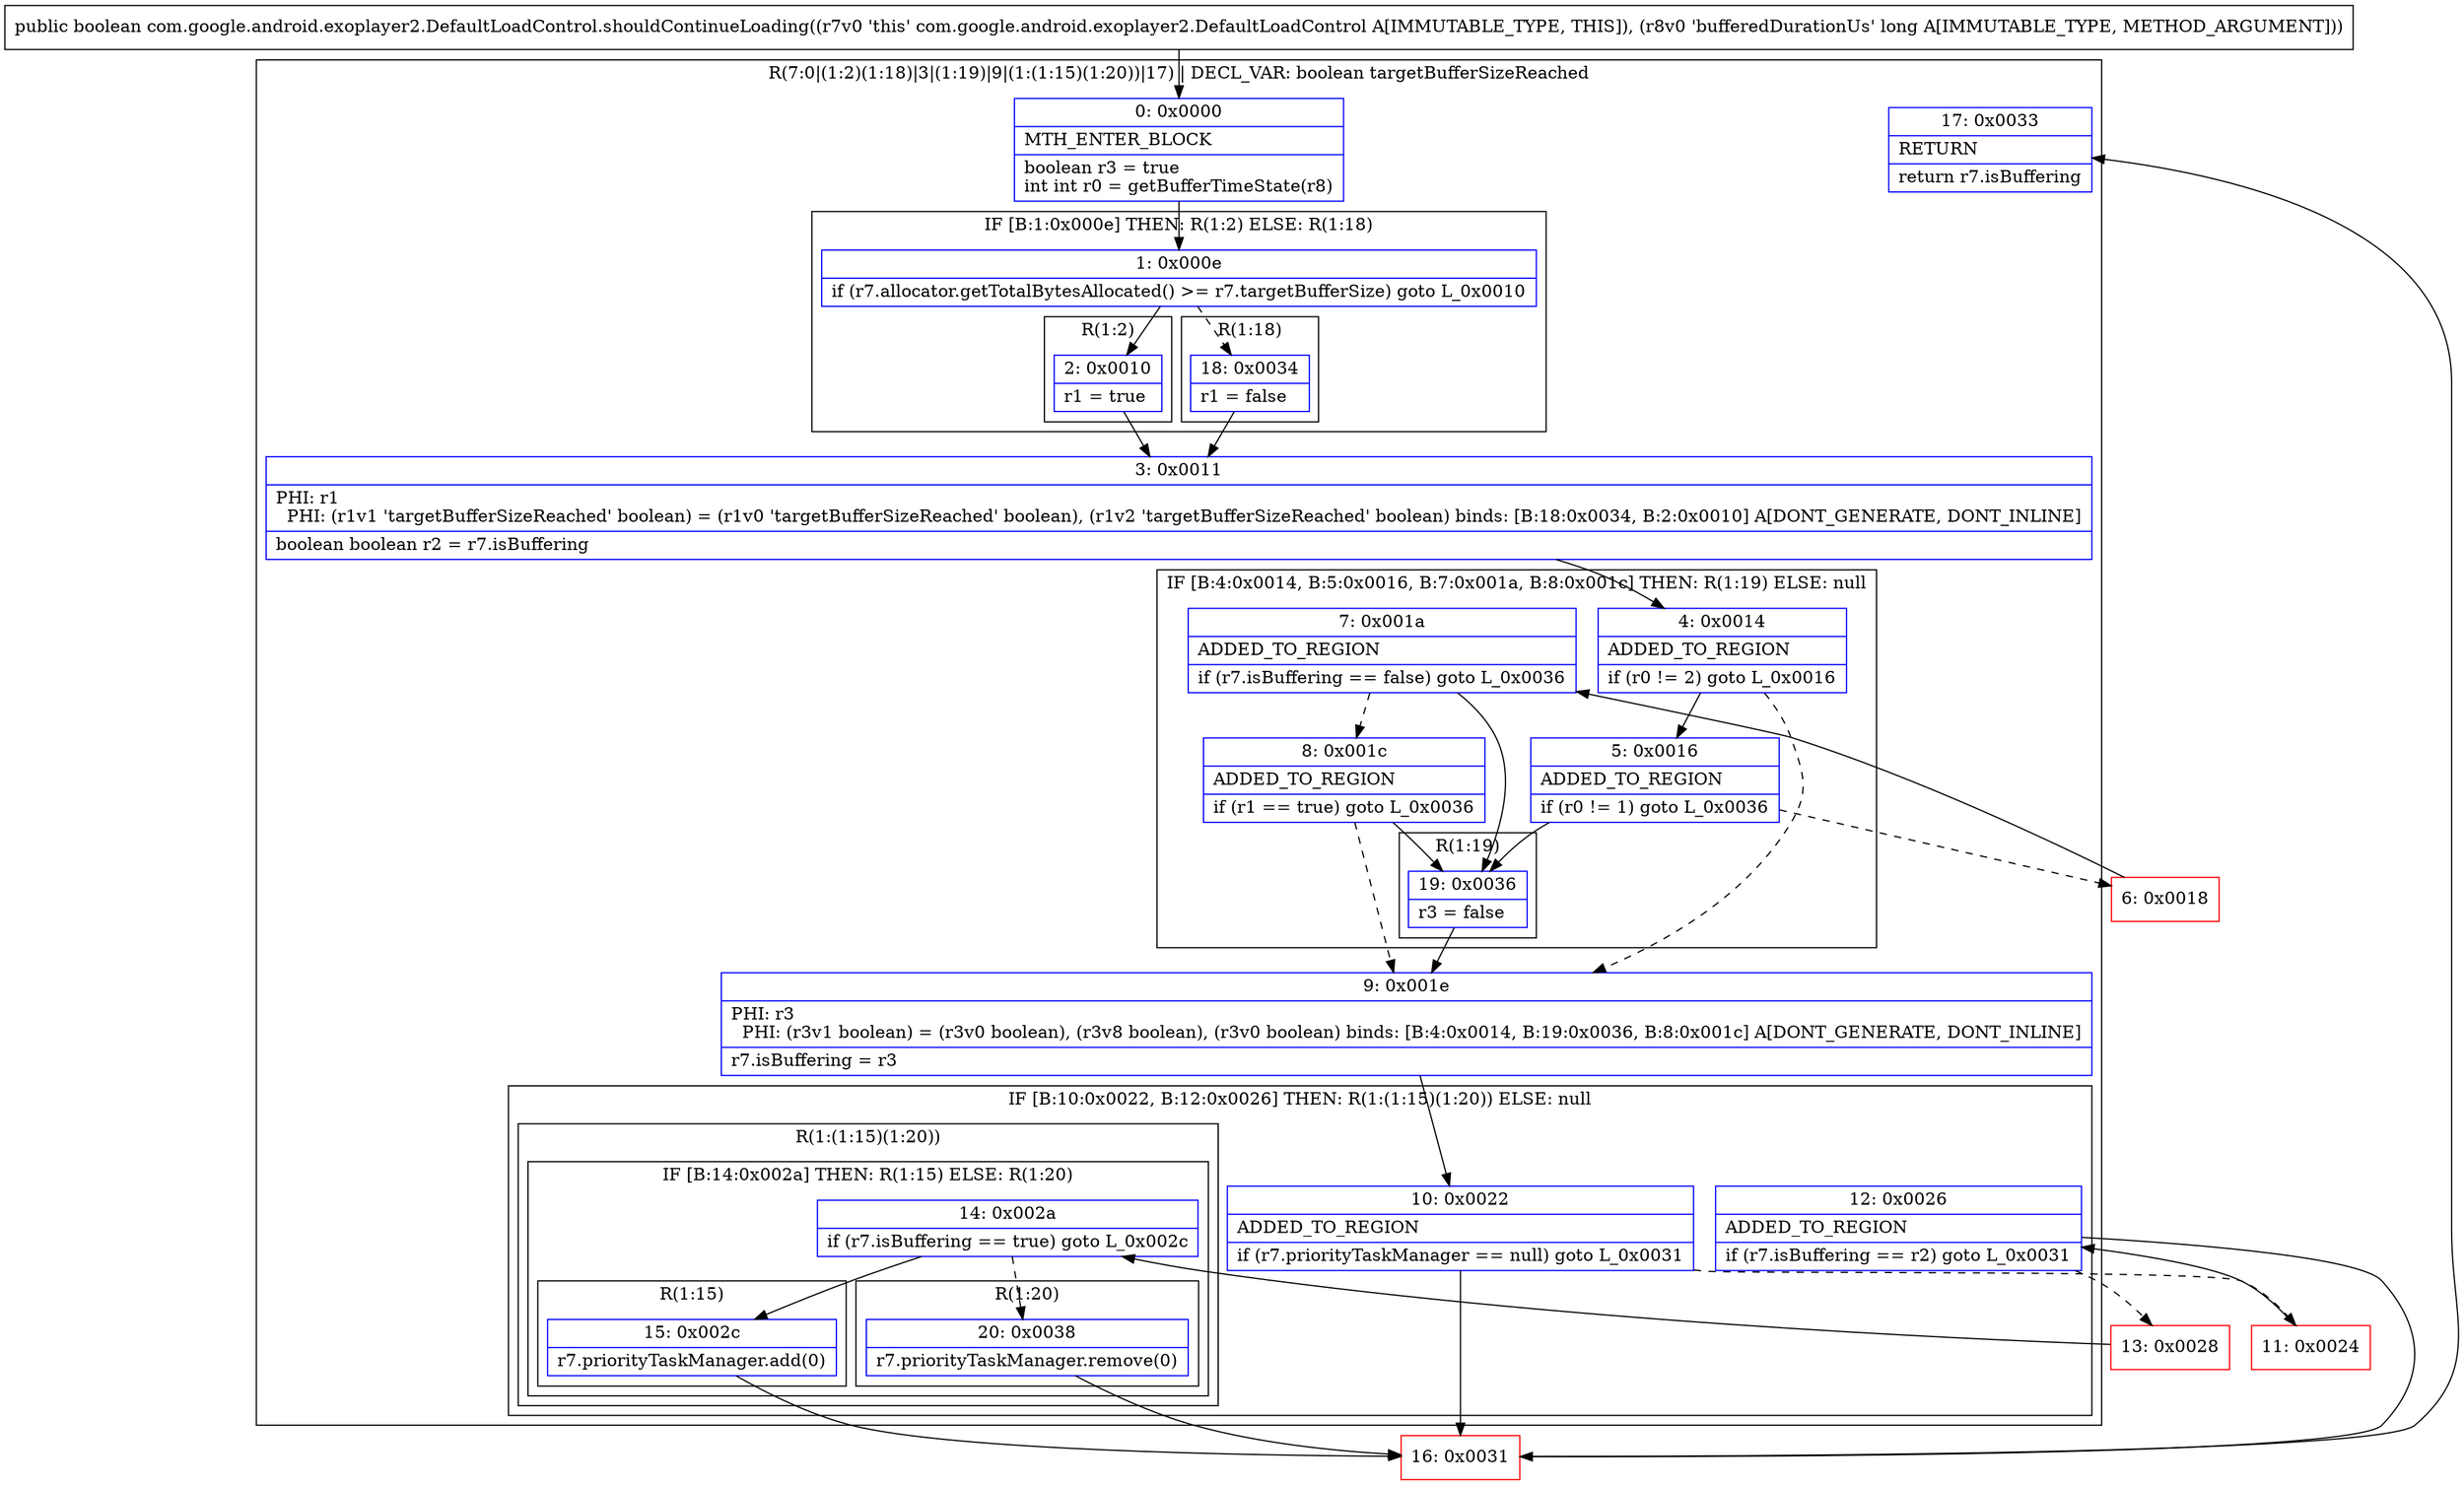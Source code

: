 digraph "CFG forcom.google.android.exoplayer2.DefaultLoadControl.shouldContinueLoading(J)Z" {
subgraph cluster_Region_1389419328 {
label = "R(7:0|(1:2)(1:18)|3|(1:19)|9|(1:(1:15)(1:20))|17) | DECL_VAR: boolean targetBufferSizeReached\l";
node [shape=record,color=blue];
Node_0 [shape=record,label="{0\:\ 0x0000|MTH_ENTER_BLOCK\l|boolean r3 = true\lint int r0 = getBufferTimeState(r8)\l}"];
subgraph cluster_IfRegion_5503029 {
label = "IF [B:1:0x000e] THEN: R(1:2) ELSE: R(1:18)";
node [shape=record,color=blue];
Node_1 [shape=record,label="{1\:\ 0x000e|if (r7.allocator.getTotalBytesAllocated() \>= r7.targetBufferSize) goto L_0x0010\l}"];
subgraph cluster_Region_1719471695 {
label = "R(1:2)";
node [shape=record,color=blue];
Node_2 [shape=record,label="{2\:\ 0x0010|r1 = true\l}"];
}
subgraph cluster_Region_841206160 {
label = "R(1:18)";
node [shape=record,color=blue];
Node_18 [shape=record,label="{18\:\ 0x0034|r1 = false\l}"];
}
}
Node_3 [shape=record,label="{3\:\ 0x0011|PHI: r1 \l  PHI: (r1v1 'targetBufferSizeReached' boolean) = (r1v0 'targetBufferSizeReached' boolean), (r1v2 'targetBufferSizeReached' boolean) binds: [B:18:0x0034, B:2:0x0010] A[DONT_GENERATE, DONT_INLINE]\l|boolean boolean r2 = r7.isBuffering\l}"];
subgraph cluster_IfRegion_608985428 {
label = "IF [B:4:0x0014, B:5:0x0016, B:7:0x001a, B:8:0x001c] THEN: R(1:19) ELSE: null";
node [shape=record,color=blue];
Node_4 [shape=record,label="{4\:\ 0x0014|ADDED_TO_REGION\l|if (r0 != 2) goto L_0x0016\l}"];
Node_5 [shape=record,label="{5\:\ 0x0016|ADDED_TO_REGION\l|if (r0 != 1) goto L_0x0036\l}"];
Node_7 [shape=record,label="{7\:\ 0x001a|ADDED_TO_REGION\l|if (r7.isBuffering == false) goto L_0x0036\l}"];
Node_8 [shape=record,label="{8\:\ 0x001c|ADDED_TO_REGION\l|if (r1 == true) goto L_0x0036\l}"];
subgraph cluster_Region_1530362256 {
label = "R(1:19)";
node [shape=record,color=blue];
Node_19 [shape=record,label="{19\:\ 0x0036|r3 = false\l}"];
}
}
Node_9 [shape=record,label="{9\:\ 0x001e|PHI: r3 \l  PHI: (r3v1 boolean) = (r3v0 boolean), (r3v8 boolean), (r3v0 boolean) binds: [B:4:0x0014, B:19:0x0036, B:8:0x001c] A[DONT_GENERATE, DONT_INLINE]\l|r7.isBuffering = r3\l}"];
subgraph cluster_IfRegion_115740905 {
label = "IF [B:10:0x0022, B:12:0x0026] THEN: R(1:(1:15)(1:20)) ELSE: null";
node [shape=record,color=blue];
Node_10 [shape=record,label="{10\:\ 0x0022|ADDED_TO_REGION\l|if (r7.priorityTaskManager == null) goto L_0x0031\l}"];
Node_12 [shape=record,label="{12\:\ 0x0026|ADDED_TO_REGION\l|if (r7.isBuffering == r2) goto L_0x0031\l}"];
subgraph cluster_Region_1619533856 {
label = "R(1:(1:15)(1:20))";
node [shape=record,color=blue];
subgraph cluster_IfRegion_1133404000 {
label = "IF [B:14:0x002a] THEN: R(1:15) ELSE: R(1:20)";
node [shape=record,color=blue];
Node_14 [shape=record,label="{14\:\ 0x002a|if (r7.isBuffering == true) goto L_0x002c\l}"];
subgraph cluster_Region_395503614 {
label = "R(1:15)";
node [shape=record,color=blue];
Node_15 [shape=record,label="{15\:\ 0x002c|r7.priorityTaskManager.add(0)\l}"];
}
subgraph cluster_Region_136263529 {
label = "R(1:20)";
node [shape=record,color=blue];
Node_20 [shape=record,label="{20\:\ 0x0038|r7.priorityTaskManager.remove(0)\l}"];
}
}
}
}
Node_17 [shape=record,label="{17\:\ 0x0033|RETURN\l|return r7.isBuffering\l}"];
}
Node_6 [shape=record,color=red,label="{6\:\ 0x0018}"];
Node_11 [shape=record,color=red,label="{11\:\ 0x0024}"];
Node_13 [shape=record,color=red,label="{13\:\ 0x0028}"];
Node_16 [shape=record,color=red,label="{16\:\ 0x0031}"];
MethodNode[shape=record,label="{public boolean com.google.android.exoplayer2.DefaultLoadControl.shouldContinueLoading((r7v0 'this' com.google.android.exoplayer2.DefaultLoadControl A[IMMUTABLE_TYPE, THIS]), (r8v0 'bufferedDurationUs' long A[IMMUTABLE_TYPE, METHOD_ARGUMENT])) }"];
MethodNode -> Node_0;
Node_0 -> Node_1;
Node_1 -> Node_2;
Node_1 -> Node_18[style=dashed];
Node_2 -> Node_3;
Node_18 -> Node_3;
Node_3 -> Node_4;
Node_4 -> Node_5;
Node_4 -> Node_9[style=dashed];
Node_5 -> Node_6[style=dashed];
Node_5 -> Node_19;
Node_7 -> Node_8[style=dashed];
Node_7 -> Node_19;
Node_8 -> Node_9[style=dashed];
Node_8 -> Node_19;
Node_19 -> Node_9;
Node_9 -> Node_10;
Node_10 -> Node_11[style=dashed];
Node_10 -> Node_16;
Node_12 -> Node_13[style=dashed];
Node_12 -> Node_16;
Node_14 -> Node_15;
Node_14 -> Node_20[style=dashed];
Node_15 -> Node_16;
Node_20 -> Node_16;
Node_6 -> Node_7;
Node_11 -> Node_12;
Node_13 -> Node_14;
Node_16 -> Node_17;
}

